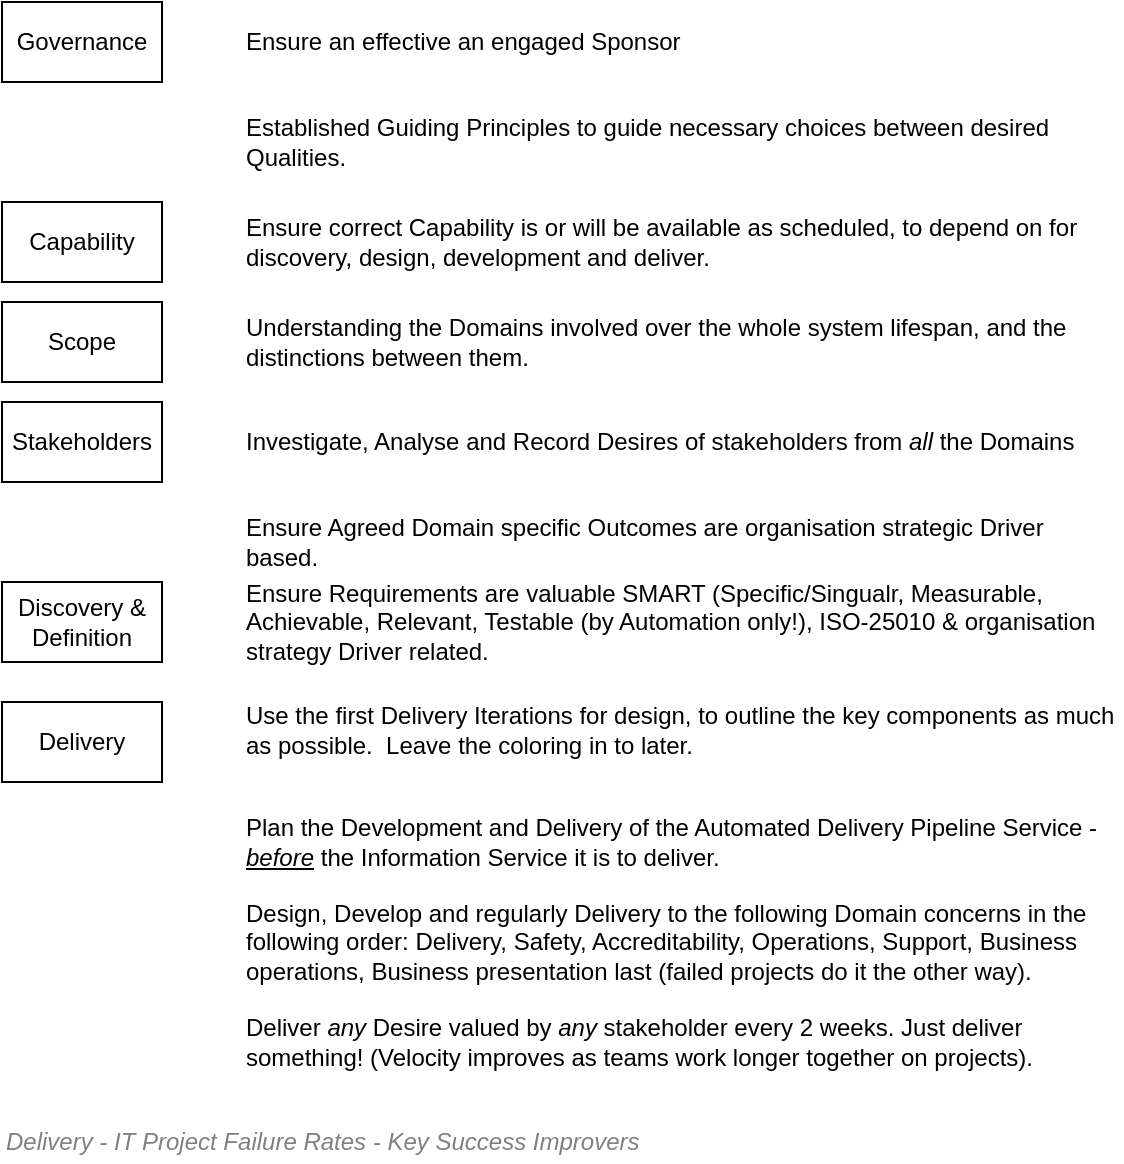<mxfile version="17.5.0" type="google"><diagram name="Context/GD/Key Success Points" id="9OlXeJkIkWTdXJFsTsOX"><mxGraphModel grid="1" page="1" gridSize="10" guides="1" tooltips="1" connect="1" arrows="1" fold="1" pageScale="1" pageWidth="827" pageHeight="1169" math="0" shadow="0"><root><mxCell id="xxefhnS9KNOK6FjML2S5-0"/><mxCell id="xxefhnS9KNOK6FjML2S5-1" value="About" parent="xxefhnS9KNOK6FjML2S5-0"/><mxCell id="xxefhnS9KNOK6FjML2S5-30" value="Governance" style="rounded=0;whiteSpace=wrap;html=1;" vertex="1" parent="xxefhnS9KNOK6FjML2S5-1"><mxGeometry x="120" y="200" width="80" height="40" as="geometry"/></mxCell><mxCell id="xxefhnS9KNOK6FjML2S5-31" value="Scope" style="rounded=0;whiteSpace=wrap;html=1;" vertex="1" parent="xxefhnS9KNOK6FjML2S5-1"><mxGeometry x="120" y="350" width="80" height="40" as="geometry"/></mxCell><mxCell id="xxefhnS9KNOK6FjML2S5-32" value="Delivery" style="rounded=0;whiteSpace=wrap;html=1;" vertex="1" parent="xxefhnS9KNOK6FjML2S5-1"><mxGeometry x="120" y="550" width="80" height="40" as="geometry"/></mxCell><mxCell id="xxefhnS9KNOK6FjML2S5-34" value="Capability" style="rounded=0;whiteSpace=wrap;html=1;" vertex="1" parent="xxefhnS9KNOK6FjML2S5-1"><mxGeometry x="120" y="300" width="80" height="40" as="geometry"/></mxCell><mxCell id="oft3vJ2S5qGWt_ra30s_-0" value="Discovery &amp;amp; Definition" style="rounded=0;whiteSpace=wrap;html=1;" vertex="1" parent="xxefhnS9KNOK6FjML2S5-1"><mxGeometry x="120" y="490" width="80" height="40" as="geometry"/></mxCell><mxCell id="oft3vJ2S5qGWt_ra30s_-2" value="Stakeholders" style="rounded=0;whiteSpace=wrap;html=1;" vertex="1" parent="xxefhnS9KNOK6FjML2S5-1"><mxGeometry x="120" y="400" width="80" height="40" as="geometry"/></mxCell><mxCell id="xxefhnS9KNOK6FjML2S5-5" value="Title/Page" style="locked=1;" visible="0" parent="xxefhnS9KNOK6FjML2S5-0"/><mxCell id="xxefhnS9KNOK6FjML2S5-2" value="" style="group;fontSize=10;" connectable="0" vertex="1" parent="xxefhnS9KNOK6FjML2S5-5"><mxGeometry x="120" y="120" width="560" height="45" as="geometry"/></mxCell><mxCell id="xxefhnS9KNOK6FjML2S5-3" value="&lt;font style=&quot;font-size: 11px&quot;&gt;Delivery - IT Project Failure Rates - Key Success Improvers&lt;/font&gt;" style="text;strokeColor=none;fillColor=none;html=1;fontSize=24;fontStyle=1;verticalAlign=middle;align=left;shadow=0;glass=0;comic=0;opacity=30;fontColor=#808080;" vertex="1" parent="xxefhnS9KNOK6FjML2S5-2"><mxGeometry width="560" height="40" as="geometry"/></mxCell><mxCell id="xxefhnS9KNOK6FjML2S5-4" value="" style="line;strokeWidth=2;html=1;shadow=0;glass=0;comic=0;fillColor=none;fontSize=10;fontColor=#CCCCCC;labelBackgroundColor=none;strokeColor=#CCCCCC;" vertex="1" parent="xxefhnS9KNOK6FjML2S5-2"><mxGeometry y="35" width="560" height="10" as="geometry"/></mxCell><mxCell id="xxefhnS9KNOK6FjML2S5-6" value="Boxes" style="locked=1;" parent="xxefhnS9KNOK6FjML2S5-0"/><mxCell id="xxefhnS9KNOK6FjML2S5-7" value="Ensure an effective an engaged Sponsor" style="rounded=1;whiteSpace=wrap;html=1;align=left;strokeColor=none;fillColor=none;" vertex="1" parent="xxefhnS9KNOK6FjML2S5-6"><mxGeometry x="240" y="200" width="440" height="40" as="geometry"/></mxCell><mxCell id="xxefhnS9KNOK6FjML2S5-24" value="Ensure Agreed Domain specific Outcomes are organisation strategic Driver based." style="rounded=1;whiteSpace=wrap;html=1;align=left;strokeColor=none;fillColor=none;" vertex="1" parent="xxefhnS9KNOK6FjML2S5-6"><mxGeometry x="240" y="450" width="440" height="40" as="geometry"/></mxCell><mxCell id="xxefhnS9KNOK6FjML2S5-25" value="Ensure Requirements are valuable SMART (Specific/Singualr, Measurable, Achievable, Relevant, Testable (by Automation only!), ISO-25010 &amp;amp; organisation strategy Driver related." style="rounded=1;whiteSpace=wrap;html=1;align=left;strokeColor=none;fillColor=none;" vertex="1" parent="xxefhnS9KNOK6FjML2S5-6"><mxGeometry x="240" y="490" width="440" height="40" as="geometry"/></mxCell><mxCell id="xxefhnS9KNOK6FjML2S5-26" value="Understanding the Domains involved over the whole system lifespan, and the distinctions between them." style="rounded=1;whiteSpace=wrap;html=1;align=left;strokeColor=none;fillColor=none;" vertex="1" parent="xxefhnS9KNOK6FjML2S5-6"><mxGeometry x="240" y="350" width="440" height="40" as="geometry"/></mxCell><mxCell id="xxefhnS9KNOK6FjML2S5-27" value="Investigate, Analyse and Record Desires of stakeholders from &lt;i&gt;all&lt;/i&gt; the Domains" style="rounded=1;whiteSpace=wrap;html=1;align=left;strokeColor=none;fillColor=none;" vertex="1" parent="xxefhnS9KNOK6FjML2S5-6"><mxGeometry x="240" y="400" width="440" height="40" as="geometry"/></mxCell><mxCell id="xxefhnS9KNOK6FjML2S5-28" value="Established Guiding Principles to guide necessary choices between desired Qualities." style="rounded=1;whiteSpace=wrap;html=1;align=left;strokeColor=none;fillColor=none;" vertex="1" parent="xxefhnS9KNOK6FjML2S5-6"><mxGeometry x="240" y="250" width="440" height="40" as="geometry"/></mxCell><mxCell id="xxefhnS9KNOK6FjML2S5-29" value="Plan the Development and Delivery of the Automated Delivery Pipeline Service - &lt;u&gt;&lt;i&gt;before&lt;/i&gt;&lt;/u&gt; the Information Service it is to deliver." style="rounded=1;whiteSpace=wrap;html=1;align=left;strokeColor=none;fillColor=none;" vertex="1" parent="xxefhnS9KNOK6FjML2S5-6"><mxGeometry x="240" y="600" width="440" height="40" as="geometry"/></mxCell><mxCell id="xxefhnS9KNOK6FjML2S5-35" value="Ensure correct Capability is or will be available as scheduled, to depend on for discovery, design, development and deliver." style="rounded=1;whiteSpace=wrap;html=1;align=left;strokeColor=none;fillColor=none;" vertex="1" parent="xxefhnS9KNOK6FjML2S5-6"><mxGeometry x="240" y="300" width="440" height="40" as="geometry"/></mxCell><mxCell id="xxefhnS9KNOK6FjML2S5-36" value="Design, Develop and regularly Delivery to the following Domain concerns in the following order: Delivery, Safety, Accreditability, Operations, Support, Business operations, Business presentation last (failed projects do it the other way)." style="rounded=1;whiteSpace=wrap;html=1;align=left;strokeColor=none;fillColor=none;" vertex="1" parent="xxefhnS9KNOK6FjML2S5-6"><mxGeometry x="240" y="650" width="440" height="40" as="geometry"/></mxCell><mxCell id="xxefhnS9KNOK6FjML2S5-37" value="Deliver&amp;nbsp;&lt;i&gt;any&lt;/i&gt;&amp;nbsp;Desire valued by &lt;i&gt;any&lt;/i&gt; stakeholder every 2 weeks. Just deliver something! (Velocity improves as teams work longer together on projects).&amp;nbsp;&amp;nbsp;" style="rounded=1;whiteSpace=wrap;html=1;align=left;strokeColor=none;fillColor=none;" vertex="1" parent="xxefhnS9KNOK6FjML2S5-6"><mxGeometry x="240" y="700" width="440" height="40" as="geometry"/></mxCell><mxCell id="xxefhnS9KNOK6FjML2S5-38" value="Use the first Delivery Iterations for design, to outline the key components as much as possible.&amp;nbsp; Leave the coloring in to later." style="rounded=1;whiteSpace=wrap;html=1;align=left;strokeColor=none;fillColor=none;" vertex="1" parent="xxefhnS9KNOK6FjML2S5-6"><mxGeometry x="240" y="544" width="440" height="40" as="geometry"/></mxCell><mxCell id="uinCoyKAKy3VDeIidrlk-3" value="Title/Diagram" style="" parent="xxefhnS9KNOK6FjML2S5-0"/><mxCell id="uinCoyKAKy3VDeIidrlk-0" value="&lt;font style=&quot;font-size: 12px;&quot;&gt;Delivery - IT Project Failure Rates - Key Success Improvers&lt;/font&gt;" style="text;strokeColor=none;fillColor=none;html=1;fontSize=12;fontStyle=2;verticalAlign=middle;align=left;shadow=0;glass=0;comic=0;opacity=30;fontColor=#808080;" vertex="1" parent="uinCoyKAKy3VDeIidrlk-3"><mxGeometry x="120" y="760" width="520" height="20" as="geometry"/></mxCell></root></mxGraphModel></diagram></mxfile>